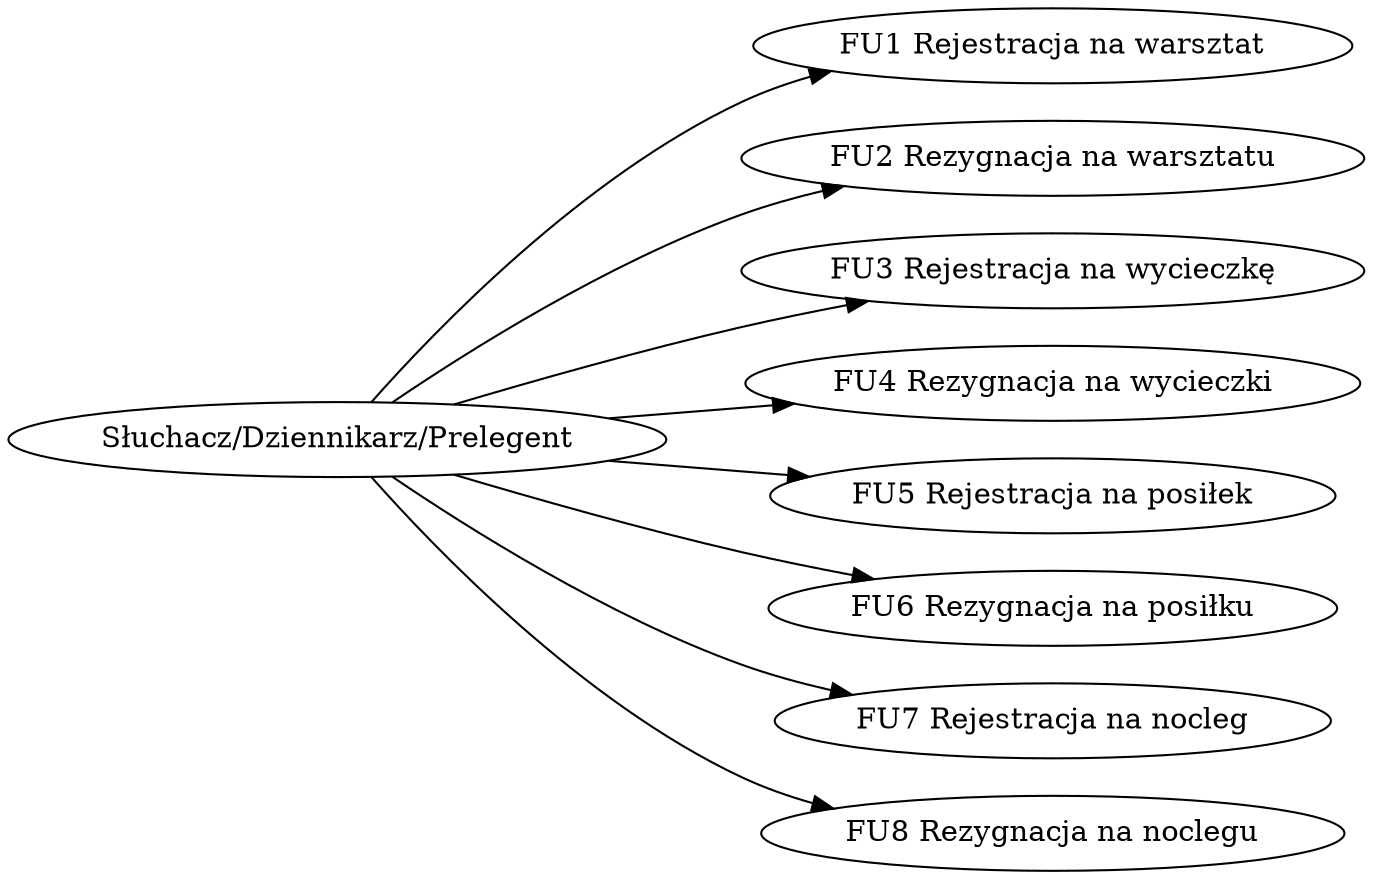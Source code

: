 digraph { rankdir=LR; "Słuchacz/Dziennikarz/Prelegent" -> "FU1 Rejestracja na warsztat" 
"Słuchacz/Dziennikarz/Prelegent" -> "FU2 Rezygnacja na warsztatu" 
"Słuchacz/Dziennikarz/Prelegent" -> "FU3 Rejestracja na wycieczkę" 
"Słuchacz/Dziennikarz/Prelegent" -> "FU4 Rezygnacja na wycieczki" 
"Słuchacz/Dziennikarz/Prelegent" -> "FU5 Rejestracja na posiłek" 
"Słuchacz/Dziennikarz/Prelegent" -> "FU6 Rezygnacja na posiłku" 
"Słuchacz/Dziennikarz/Prelegent" -> "FU7 Rejestracja na nocleg" 
"Słuchacz/Dziennikarz/Prelegent" -> "FU8 Rezygnacja na noclegu" 
 }